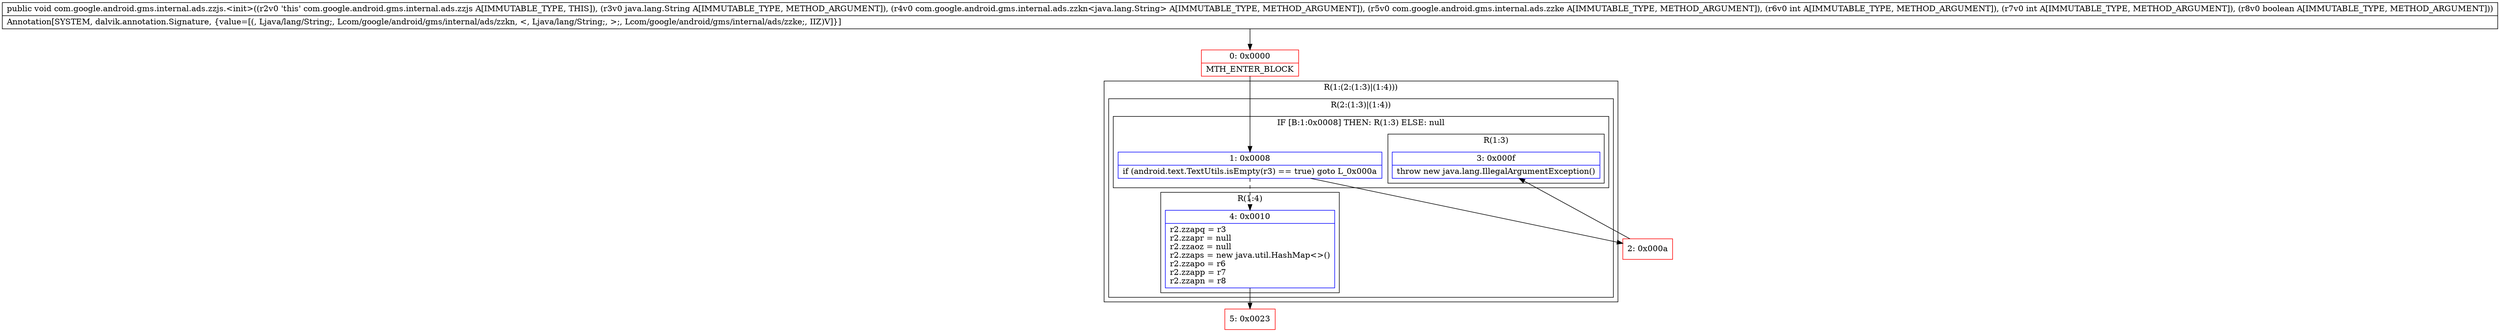 digraph "CFG forcom.google.android.gms.internal.ads.zzjs.\<init\>(Ljava\/lang\/String;Lcom\/google\/android\/gms\/internal\/ads\/zzkn;Lcom\/google\/android\/gms\/internal\/ads\/zzke;IIZ)V" {
subgraph cluster_Region_721311360 {
label = "R(1:(2:(1:3)|(1:4)))";
node [shape=record,color=blue];
subgraph cluster_Region_1087583371 {
label = "R(2:(1:3)|(1:4))";
node [shape=record,color=blue];
subgraph cluster_IfRegion_856915459 {
label = "IF [B:1:0x0008] THEN: R(1:3) ELSE: null";
node [shape=record,color=blue];
Node_1 [shape=record,label="{1\:\ 0x0008|if (android.text.TextUtils.isEmpty(r3) == true) goto L_0x000a\l}"];
subgraph cluster_Region_1844921419 {
label = "R(1:3)";
node [shape=record,color=blue];
Node_3 [shape=record,label="{3\:\ 0x000f|throw new java.lang.IllegalArgumentException()\l}"];
}
}
subgraph cluster_Region_904221987 {
label = "R(1:4)";
node [shape=record,color=blue];
Node_4 [shape=record,label="{4\:\ 0x0010|r2.zzapq = r3\lr2.zzapr = null\lr2.zzaoz = null\lr2.zzaps = new java.util.HashMap\<\>()\lr2.zzapo = r6\lr2.zzapp = r7\lr2.zzapn = r8\l}"];
}
}
}
Node_0 [shape=record,color=red,label="{0\:\ 0x0000|MTH_ENTER_BLOCK\l}"];
Node_2 [shape=record,color=red,label="{2\:\ 0x000a}"];
Node_5 [shape=record,color=red,label="{5\:\ 0x0023}"];
MethodNode[shape=record,label="{public void com.google.android.gms.internal.ads.zzjs.\<init\>((r2v0 'this' com.google.android.gms.internal.ads.zzjs A[IMMUTABLE_TYPE, THIS]), (r3v0 java.lang.String A[IMMUTABLE_TYPE, METHOD_ARGUMENT]), (r4v0 com.google.android.gms.internal.ads.zzkn\<java.lang.String\> A[IMMUTABLE_TYPE, METHOD_ARGUMENT]), (r5v0 com.google.android.gms.internal.ads.zzke A[IMMUTABLE_TYPE, METHOD_ARGUMENT]), (r6v0 int A[IMMUTABLE_TYPE, METHOD_ARGUMENT]), (r7v0 int A[IMMUTABLE_TYPE, METHOD_ARGUMENT]), (r8v0 boolean A[IMMUTABLE_TYPE, METHOD_ARGUMENT]))  | Annotation[SYSTEM, dalvik.annotation.Signature, \{value=[(, Ljava\/lang\/String;, Lcom\/google\/android\/gms\/internal\/ads\/zzkn, \<, Ljava\/lang\/String;, \>;, Lcom\/google\/android\/gms\/internal\/ads\/zzke;, IIZ)V]\}]\l}"];
MethodNode -> Node_0;
Node_1 -> Node_2;
Node_1 -> Node_4[style=dashed];
Node_4 -> Node_5;
Node_0 -> Node_1;
Node_2 -> Node_3;
}

